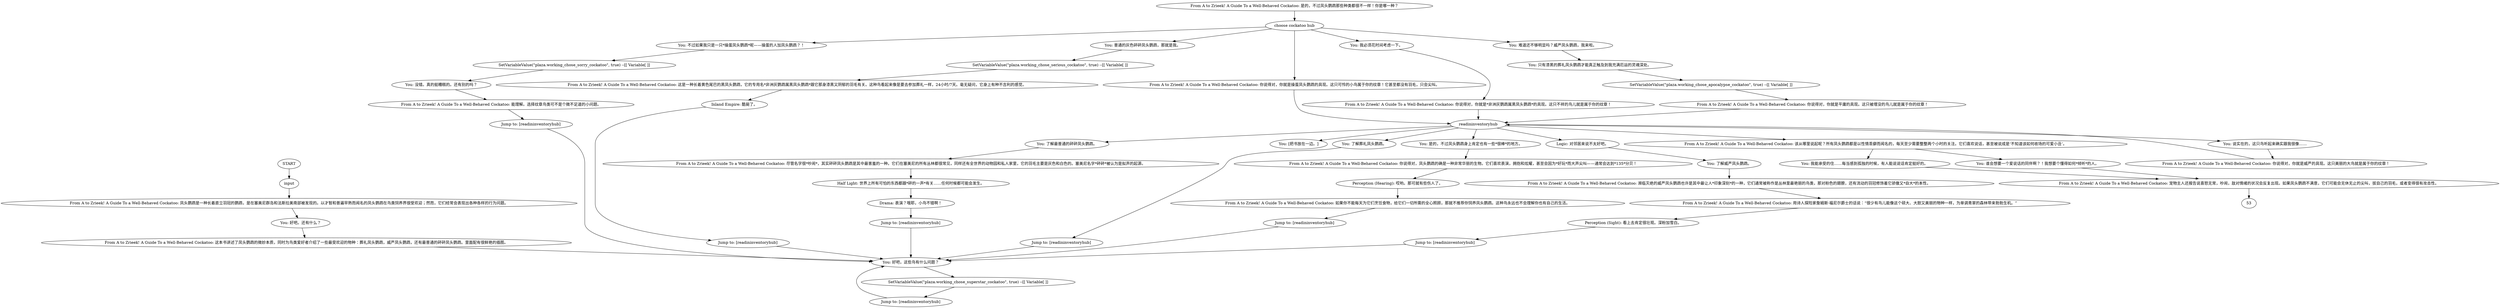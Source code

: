 # INVENTORY / COCKATOO
# From A to Zrieek! Guide to a Well-Behaved Cockatoo. After you have bought it. (Helen)
# ==================================================
digraph G {
	  0 [label="START"];
	  1 [label="input"];
	  2 [label="You: 好吧。还有什么？"];
	  3 [label="You: 说实在的，这只鸟听起来确实跟我很像……"];
	  4 [label="choose cockatoo hub"];
	  5 [label="Jump to: [readininventoryhub]"];
	  6 [label="You: 不过如果我只是一只*操蛋凤头鹦鹉*呢——操蛋的人加凤头鹦鹉？！"];
	  7 [label="You: 谁会想要一个爱说话的同伴啊？！我想要个懂得如何*倾听*的人。"];
	  8 [label="Inland Empire: 酷毙了。"];
	  9 [label="From A to Zrieek! A Guide To a Well-Behaved Cockatoo: 你说得对，凤头鹦鹉的确是一种非常华丽的生物。它们喜欢表演，拥抱和炫耀，甚至会因为*好玩*而大声尖叫——通常会达到*135*分贝！"];
	  10 [label="You: 我能承受的住……每当感到孤独的时候，有人能说说话肯定挺好的。"];
	  11 [label="SetVariableValue(\"plaza.working_chose_apocalypse_cockatoo\", true) --[[ Variable[ ]]"];
	  12 [label="You: 了解最普通的砰砰凤头鹦鹉。"];
	  13 [label="From A to Zrieek! A Guide To a Well-Behaved Cockatoo: 用诗人探险家詹姆斯·福尼尔爵士的话说：“很少有鸟儿能像这个硕大、大胆又美丽的物种一样，为单调青翠的森林带来勃勃生机。”"];
	  14 [label="Half Light: 世界上所有可怕的东西都跟*砰的一声*有关……任何时候都可能会发生。"];
	  15 [label="SetVariableValue(\"plaza.working_chose_sorry_cockatoo\", true) --[[ Variable[ ]]"];
	  16 [label="You: 我必须花时间考虑一下。"];
	  17 [label="You: [把书放在一边。]"];
	  18 [label="You: 了解葬礼凤头鹦鹉。"];
	  19 [label="Perception (Hearing): 哎哟。那可就有些伤人了。"];
	  20 [label="From A to Zrieek! A Guide To a Well-Behaved Cockatoo: 这本书讲述了凤头鹦鹉的微妙本质，同时为鸟类爱好者介绍了一些最受欢迎的物种：葬礼凤头鹦鹉，威严凤头鹦鹉，还有最普通的砰砰凤头鹦鹉。里面配有很鲜艳的插图。"];
	  21 [label="Jump to: [readininventoryhub]"];
	  22 [label="Jump to: [readininventoryhub]"];
	  23 [label="Jump to: [readininventoryhub]"];
	  24 [label="From A to Zrieek! A Guide To a Well-Behaved Cockatoo: 宠物主人还报告说喜怒无常，吵闹，敌对情绪的状况会反复出现。如果凤头鹦鹉不满意，它们可能会无休无止的尖叫，拔自己的羽毛，或者变得很有攻击性。"];
	  25 [label="From A to Zrieek! A Guide To a Well-Behaved Cockatoo: 凤头鹦鹉是一种长着直立羽冠的鹦鹉，是在塞美尼群岛和法斯拉美南部被发现的。以才智和普遍早熟而闻名的凤头鹦鹉在鸟类饲养界很受欢迎；然而，它们经常会表现出各种各样的行为问题。"];
	  26 [label="You: 是的，不过凤头鹦鹉身上肯定也有一些*很棒*的地方。"];
	  27 [label="You: 普通的灰色砰砰凤头鹦鹉，那就是我。"];
	  28 [label="You: 难道还不够明显吗？威严凤头鹦鹉，我来啦。"];
	  29 [label="SetVariableValue(\"plaza.working_chose_serious_cockatoo\", true) --[[ Variable[ ]]"];
	  30 [label="From A to Zrieek! A Guide To a Well-Behaved Cockatoo: 濒临灭绝的威严凤头鹦鹉也许是其中最让人*印象深刻*的一种，它们通常被称作是丛林里最艳丽的鸟类，那对粉色的翅膀，还有流动的羽冠修饰着它骄傲又*自大*的本性。"];
	  31 [label="From A to Zrieek! A Guide To a Well-Behaved Cockatoo: 尽管名字很*吵闹*，其实砰砰凤头鹦鹉是其中最害羞的一种。它们在塞美尼的所有丛林都很常见，同样还有全世界的动物园和私人家里，它的羽毛主要是灰色和白色的。塞美尼名字*砰砰*被认为是拟声的起源。"];
	  32 [label="Jump to: [readininventoryhub]"];
	  33 [label="Perception (Sight): 看上去肯定很壮观。深粉加雪白。"];
	  34 [label="From A to Zrieek! A Guide To a Well-Behaved Cockatoo: 是的，不过凤头鹦鹉那些种类都很不一样！你是哪一种？"];
	  35 [label="From A to Zrieek! A Guide To a Well-Behaved Cockatoo: 你说得对，你就是威严的具现。这只美丽的大鸟就是属于你的纹章！"];
	  36 [label="Jump to: [readininventoryhub]"];
	  37 [label="Drama: 表演？哦耶，小鸟不错啊！"];
	  38 [label="You: 了解威严凤头鹦鹉。"];
	  39 [label="Logic: 对邻居来说不太好吧。"];
	  40 [label="From A to Zrieek! A Guide To a Well-Behaved Cockatoo: 如果你不能每天为它们烹饪食物，给它们一切所需的全心照顾，那就不推荐你饲养凤头鹦鹉。这种鸟永远也不会理解你也有自己的生活。"];
	  41 [label="From A to Zrieek! A Guide To a Well-Behaved Cockatoo: 能理解。选择纹章鸟类可不是个微不足道的小问题。"];
	  42 [label="From A to Zrieek! A Guide To a Well-Behaved Cockatoo: 你说得对，你就是*非洲灰鹦鹉属黑凤头鹦鹉*的具现。这只不祥的鸟儿就是属于你的纹章！"];
	  43 [label="From A to Zrieek! A Guide To a Well-Behaved Cockatoo: 你说得对，你就是平庸的具现。这只被埋没的鸟儿就是属于你的纹章！"];
	  44 [label="From A to Zrieek! A Guide To a Well-Behaved Cockatoo: 这是一种长着黄色尾巴的黑凤头鹦鹉，它的专用名*非洲灰鹦鹉属黑凤头鹦鹉*跟它那身漆黑又阴郁的羽毛有关。这种鸟看起来像是要去参加葬礼一样，24小时/7天。毫无疑问，它身上有种不吉利的感觉。"];
	  45 [label="Jump to: [readininventoryhub]"];
	  46 [label="readininventoryhub"];
	  47 [label="You: 好吧，这些鸟有什么问题？"];
	  48 [label="From A to Zrieek! A Guide To a Well-Behaved Cockatoo: 该从哪里说起呢？所有凤头鹦鹉都是以性情乖僻而闻名的，每天至少需要整整两个小时的关注。它们喜欢说话，甚至被说成是‘不知道该如何收场的可爱小丑’。"];
	  49 [label="SetVariableValue(\"plaza.working_chose_superstar_cockatoo\", true) --[[ Variable[ ]]"];
	  50 [label="You: 只有漆黑的葬礼凤头鹦鹉才能真正触及到我充满厄运的灵魂深处。"];
	  51 [label="From A to Zrieek! A Guide To a Well-Behaved Cockatoo: 你说得对，你就是操蛋凤头鹦鹉的具现。这只可怜的小鸟属于你的纹章！它甚至都没有羽毛，只会尖叫。"];
	  52 [label="You: 没错。真的挺糟糕的。还有别的吗？"];
	  0 -> 1
	  1 -> 25
	  2 -> 20
	  3 -> 35
	  4 -> 6
	  4 -> 16
	  4 -> 51
	  4 -> 27
	  4 -> 28
	  5 -> 47
	  6 -> 15
	  7 -> 24
	  8 -> 5
	  9 -> 19
	  10 -> 24
	  11 -> 43
	  12 -> 31
	  13 -> 33
	  14 -> 37
	  15 -> 52
	  16 -> 42
	  18 -> 45
	  19 -> 40
	  20 -> 47
	  21 -> 47
	  22 -> 47
	  23 -> 47
	  24 -> 53
	  25 -> 2
	  26 -> 9
	  27 -> 29
	  28 -> 50
	  29 -> 44
	  30 -> 13
	  31 -> 14
	  32 -> 47
	  33 -> 22
	  34 -> 4
	  35 -> 46
	  36 -> 47
	  37 -> 21
	  38 -> 30
	  39 -> 38
	  40 -> 32
	  41 -> 23
	  42 -> 46
	  43 -> 46
	  44 -> 8
	  45 -> 47
	  46 -> 3
	  46 -> 39
	  46 -> 12
	  46 -> 48
	  46 -> 17
	  46 -> 18
	  46 -> 26
	  47 -> 49
	  48 -> 10
	  48 -> 7
	  49 -> 36
	  50 -> 11
	  51 -> 46
	  52 -> 41
}

